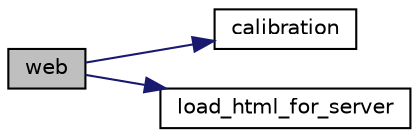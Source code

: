 digraph "web"
{
  edge [fontname="Helvetica",fontsize="10",labelfontname="Helvetica",labelfontsize="10"];
  node [fontname="Helvetica",fontsize="10",shape=record];
  rankdir="LR";
  Node28 [label="web",height=0.2,width=0.4,color="black", fillcolor="grey75", style="filled", fontcolor="black"];
  Node28 -> Node29 [color="midnightblue",fontsize="10",style="solid",fontname="Helvetica"];
  Node29 [label="calibration",height=0.2,width=0.4,color="black", fillcolor="white", style="filled",URL="$lines_8cpp.html#a6d9dc88d64cd1f74a30fd0e404a3bb31"];
  Node28 -> Node30 [color="midnightblue",fontsize="10",style="solid",fontname="Helvetica"];
  Node30 [label="load_html_for_server",height=0.2,width=0.4,color="black", fillcolor="white", style="filled",URL="$_server_8cpp.html#a94805064ef2899f4722376d6ffe68e2e"];
}
